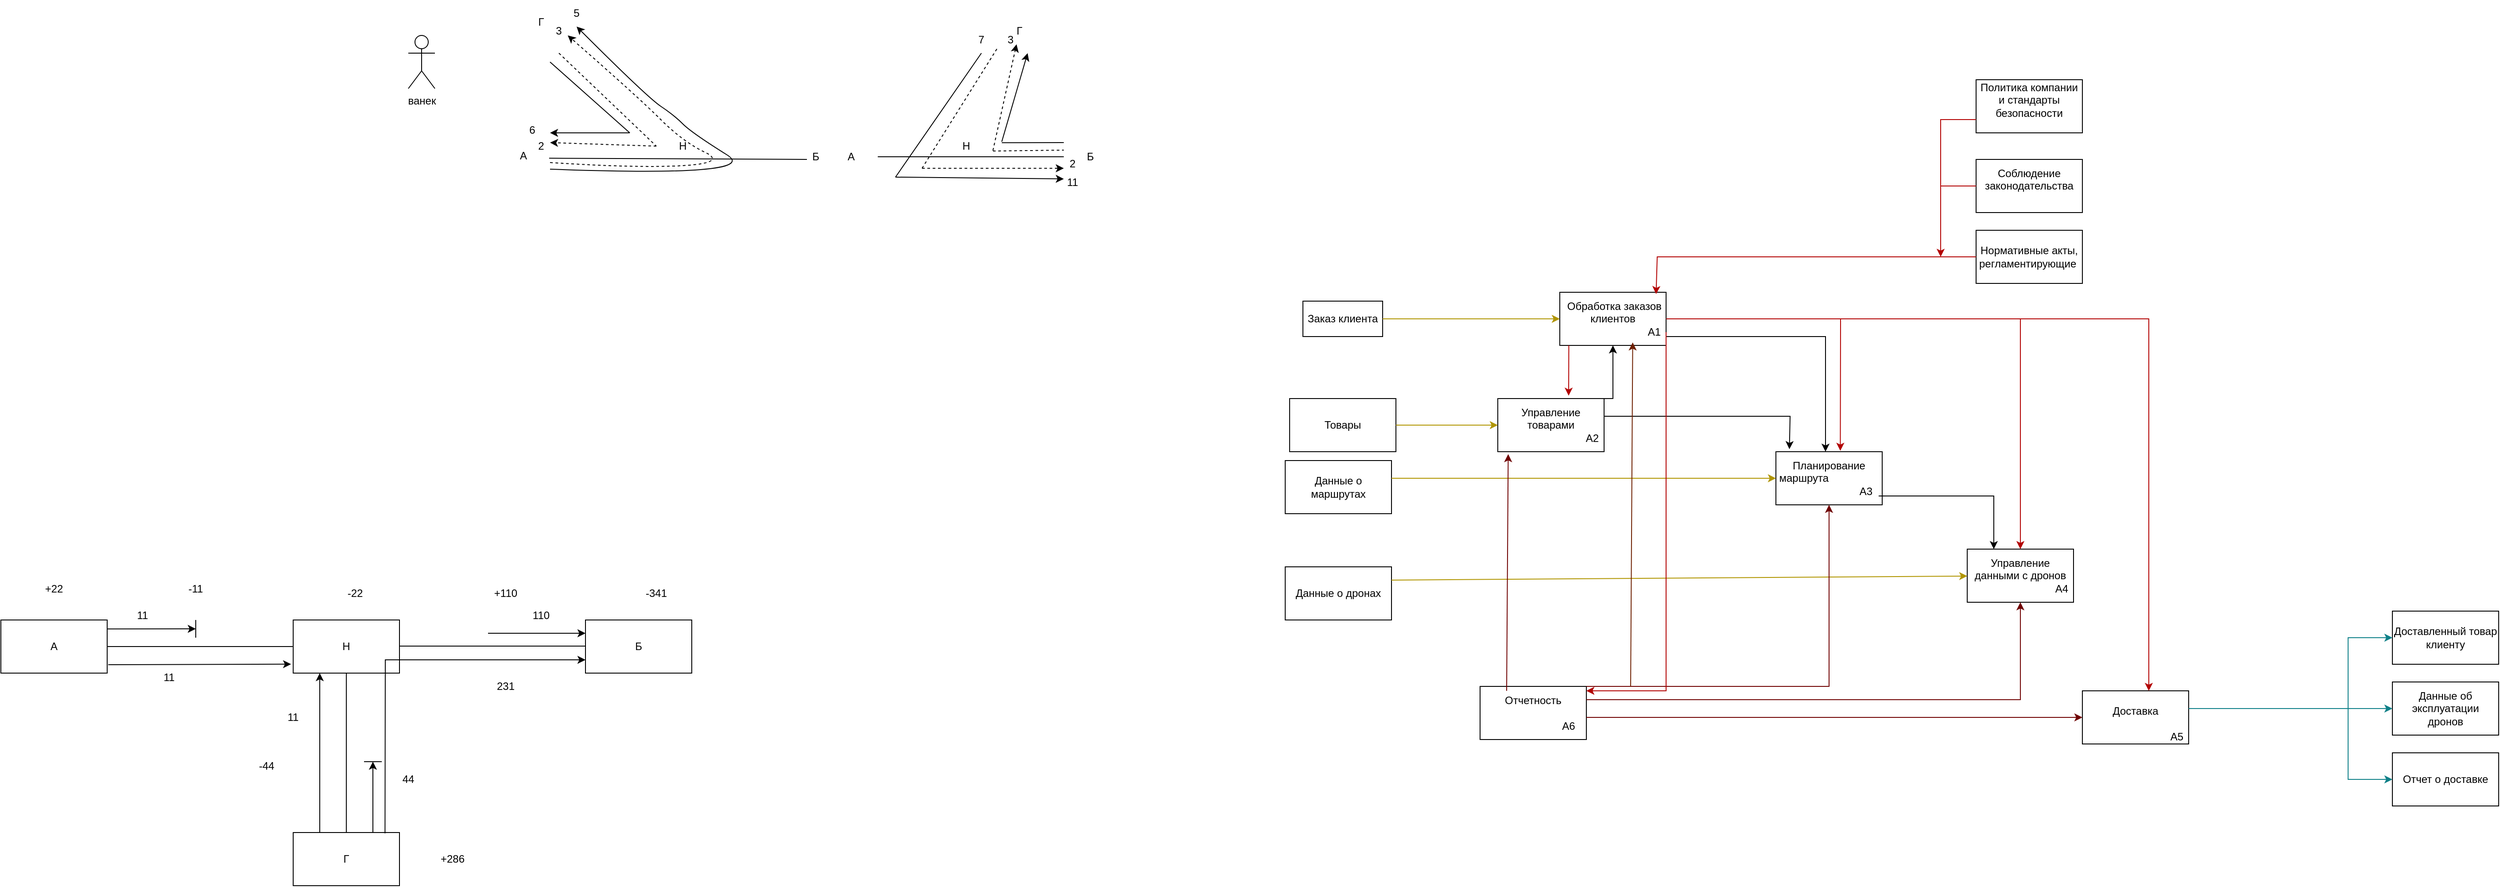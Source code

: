 <mxfile version="24.8.4">
  <diagram name="Страница — 1" id="MuMrje43AJ7VmmXHNSnh">
    <mxGraphModel dx="2704" dy="1744" grid="1" gridSize="10" guides="1" tooltips="1" connect="1" arrows="1" fold="1" page="1" pageScale="1" pageWidth="827" pageHeight="1169" math="0" shadow="0">
      <root>
        <mxCell id="0" />
        <mxCell id="1" parent="0" />
        <mxCell id="Tz0GKoGOuTxOf5YLzzDx-1" value="&amp;nbsp;Обработка заказов клиентов&lt;div&gt;&amp;nbsp; &amp;nbsp; &amp;nbsp; &amp;nbsp; &amp;nbsp; &amp;nbsp; &amp;nbsp; &amp;nbsp; &amp;nbsp; &amp;nbsp; &amp;nbsp; &amp;nbsp; &amp;nbsp; &amp;nbsp; А1&lt;/div&gt;" style="rounded=0;whiteSpace=wrap;html=1;" parent="1" vertex="1">
          <mxGeometry x="170" y="140" width="120" height="60" as="geometry" />
        </mxCell>
        <mxCell id="Tz0GKoGOuTxOf5YLzzDx-2" value="Управление товарами&lt;div&gt;&amp;nbsp; &amp;nbsp; &amp;nbsp; &amp;nbsp; &amp;nbsp; &amp;nbsp; &amp;nbsp; &amp;nbsp; &amp;nbsp; &amp;nbsp; &amp;nbsp; &amp;nbsp; &amp;nbsp; &amp;nbsp; А2&lt;/div&gt;" style="rounded=0;whiteSpace=wrap;html=1;" parent="1" vertex="1">
          <mxGeometry x="100" y="260" width="120" height="60" as="geometry" />
        </mxCell>
        <mxCell id="Tz0GKoGOuTxOf5YLzzDx-3" value="&lt;div&gt;Планирование маршрута&amp;nbsp; &amp;nbsp; &amp;nbsp; &amp;nbsp; &amp;nbsp; &amp;nbsp; &amp;nbsp; &amp;nbsp; &amp;nbsp; &amp;nbsp; &amp;nbsp; &amp;nbsp; &amp;nbsp;&lt;span style=&quot;white-space: pre;&quot;&gt;&#x9;&lt;/span&gt;&lt;span style=&quot;white-space: pre;&quot;&gt;&#x9;&lt;/span&gt;&lt;span style=&quot;white-space: pre;&quot;&gt;&#x9;&lt;/span&gt; А3&lt;/div&gt;" style="rounded=0;whiteSpace=wrap;html=1;" parent="1" vertex="1">
          <mxGeometry x="414" y="320" width="120" height="60" as="geometry" />
        </mxCell>
        <mxCell id="Tz0GKoGOuTxOf5YLzzDx-4" value="Управление данными с дронов&lt;div&gt;&amp;nbsp;&lt;span style=&quot;white-space: pre;&quot;&gt;&#x9;&lt;/span&gt;&lt;span style=&quot;white-space: pre;&quot;&gt;&#x9;&lt;/span&gt;&lt;span style=&quot;white-space: pre;&quot;&gt;&#x9;&lt;/span&gt;&amp;nbsp; &amp;nbsp; А4&lt;/div&gt;" style="rounded=0;whiteSpace=wrap;html=1;" parent="1" vertex="1">
          <mxGeometry x="630" y="430" width="120" height="60" as="geometry" />
        </mxCell>
        <mxCell id="Tz0GKoGOuTxOf5YLzzDx-5" value="Отчетность&lt;div&gt;&lt;br&gt;&lt;/div&gt;&lt;div&gt;&lt;span style=&quot;white-space: pre;&quot;&gt;&#x9;&lt;/span&gt;&lt;span style=&quot;white-space: pre;&quot;&gt;&#x9;&lt;/span&gt;&lt;span style=&quot;white-space: pre;&quot;&gt;&#x9;&lt;/span&gt;А6&lt;br&gt;&lt;/div&gt;" style="rounded=0;whiteSpace=wrap;html=1;" parent="1" vertex="1">
          <mxGeometry x="80" y="585" width="120" height="60" as="geometry" />
        </mxCell>
        <mxCell id="Tz0GKoGOuTxOf5YLzzDx-6" value="&lt;div&gt;&lt;br&gt;&lt;/div&gt;Доставка&lt;div&gt;&lt;br&gt;&lt;/div&gt;&lt;div&gt;&amp;nbsp; &amp;nbsp; &amp;nbsp; &amp;nbsp; &amp;nbsp; &amp;nbsp; &amp;nbsp; &amp;nbsp; &amp;nbsp; &amp;nbsp; &amp;nbsp; &amp;nbsp; &amp;nbsp; &amp;nbsp; А5&lt;/div&gt;" style="rounded=0;whiteSpace=wrap;html=1;" parent="1" vertex="1">
          <mxGeometry x="760" y="590" width="120" height="60" as="geometry" />
        </mxCell>
        <mxCell id="Tz0GKoGOuTxOf5YLzzDx-7" value="Соблюдение законодательства&lt;div&gt;&lt;span style=&quot;white-space: pre;&quot;&gt;&#x9;&lt;/span&gt;&lt;span style=&quot;white-space: pre;&quot;&gt;&#x9;&lt;/span&gt;&lt;span style=&quot;white-space: pre;&quot;&gt;&#x9;&lt;/span&gt;&lt;br&gt;&lt;/div&gt;" style="rounded=0;whiteSpace=wrap;html=1;" parent="1" vertex="1">
          <mxGeometry x="640" y="-10" width="120" height="60" as="geometry" />
        </mxCell>
        <mxCell id="Tz0GKoGOuTxOf5YLzzDx-8" value="Политика компании и стандарты безопасности&lt;div&gt;&lt;span style=&quot;white-space: pre;&quot;&gt;&#x9;&lt;/span&gt;&lt;span style=&quot;white-space: pre;&quot;&gt;&#x9;&lt;/span&gt;&lt;span style=&quot;white-space: pre;&quot;&gt;&#x9;&lt;/span&gt;&lt;br&gt;&lt;/div&gt;" style="rounded=0;whiteSpace=wrap;html=1;" parent="1" vertex="1">
          <mxGeometry x="640" y="-100" width="120" height="60" as="geometry" />
        </mxCell>
        <mxCell id="Tz0GKoGOuTxOf5YLzzDx-9" value="Заказ клиента" style="rounded=0;whiteSpace=wrap;html=1;" parent="1" vertex="1">
          <mxGeometry x="-120" y="150" width="90" height="40" as="geometry" />
        </mxCell>
        <mxCell id="Tz0GKoGOuTxOf5YLzzDx-10" value="" style="endArrow=classic;html=1;rounded=0;entryX=0;entryY=0.5;entryDx=0;entryDy=0;exitX=1;exitY=0.5;exitDx=0;exitDy=0;fillColor=#e3c800;strokeColor=#B09500;" parent="1" source="Tz0GKoGOuTxOf5YLzzDx-9" target="Tz0GKoGOuTxOf5YLzzDx-1" edge="1">
          <mxGeometry width="50" height="50" relative="1" as="geometry">
            <mxPoint x="100" y="210" as="sourcePoint" />
            <mxPoint x="150" y="160" as="targetPoint" />
          </mxGeometry>
        </mxCell>
        <mxCell id="Tz0GKoGOuTxOf5YLzzDx-11" value="Данные о маршрутах" style="rounded=0;whiteSpace=wrap;html=1;" parent="1" vertex="1">
          <mxGeometry x="-140" y="330" width="120" height="60" as="geometry" />
        </mxCell>
        <mxCell id="Tz0GKoGOuTxOf5YLzzDx-13" value="" style="endArrow=classic;html=1;rounded=0;exitX=0.5;exitY=0;exitDx=0;exitDy=0;" parent="1" source="Tz0GKoGOuTxOf5YLzzDx-2" target="Tz0GKoGOuTxOf5YLzzDx-1" edge="1">
          <mxGeometry width="50" height="50" relative="1" as="geometry">
            <mxPoint x="290" y="290" as="sourcePoint" />
            <mxPoint x="340" y="240" as="targetPoint" />
            <Array as="points">
              <mxPoint x="230" y="260" />
            </Array>
          </mxGeometry>
        </mxCell>
        <mxCell id="Tz0GKoGOuTxOf5YLzzDx-14" value="" style="endArrow=classic;html=1;rounded=0;" parent="1" edge="1">
          <mxGeometry width="50" height="50" relative="1" as="geometry">
            <mxPoint x="290" y="190" as="sourcePoint" />
            <mxPoint x="470" y="320" as="targetPoint" />
            <Array as="points">
              <mxPoint x="470" y="190" />
            </Array>
          </mxGeometry>
        </mxCell>
        <mxCell id="Tz0GKoGOuTxOf5YLzzDx-15" value="" style="endArrow=classic;html=1;rounded=0;entryX=0.127;entryY=-0.048;entryDx=0;entryDy=0;entryPerimeter=0;" parent="1" target="Tz0GKoGOuTxOf5YLzzDx-3" edge="1">
          <mxGeometry width="50" height="50" relative="1" as="geometry">
            <mxPoint x="220" y="280" as="sourcePoint" />
            <mxPoint x="370" y="190" as="targetPoint" />
            <Array as="points">
              <mxPoint x="430" y="280" />
            </Array>
          </mxGeometry>
        </mxCell>
        <mxCell id="Tz0GKoGOuTxOf5YLzzDx-16" value="Нормативные акты, регламентирующие&amp;nbsp;" style="rounded=0;whiteSpace=wrap;html=1;" parent="1" vertex="1">
          <mxGeometry x="640" y="70" width="120" height="60" as="geometry" />
        </mxCell>
        <mxCell id="Tz0GKoGOuTxOf5YLzzDx-17" value="" style="endArrow=classic;html=1;rounded=0;entryX=0.906;entryY=0.034;entryDx=0;entryDy=0;entryPerimeter=0;exitX=0;exitY=0.5;exitDx=0;exitDy=0;fillColor=#e51400;strokeColor=#B20000;" parent="1" source="Tz0GKoGOuTxOf5YLzzDx-16" target="Tz0GKoGOuTxOf5YLzzDx-1" edge="1">
          <mxGeometry width="50" height="50" relative="1" as="geometry">
            <mxPoint x="310" y="210" as="sourcePoint" />
            <mxPoint x="360" y="160" as="targetPoint" />
            <Array as="points">
              <mxPoint x="280" y="100" />
            </Array>
          </mxGeometry>
        </mxCell>
        <mxCell id="Tz0GKoGOuTxOf5YLzzDx-18" value="Данные о дронах" style="rounded=0;whiteSpace=wrap;html=1;" parent="1" vertex="1">
          <mxGeometry x="-140" y="450" width="120" height="60" as="geometry" />
        </mxCell>
        <mxCell id="Tz0GKoGOuTxOf5YLzzDx-19" value="Товары" style="rounded=0;whiteSpace=wrap;html=1;" parent="1" vertex="1">
          <mxGeometry x="-135" y="260" width="120" height="60" as="geometry" />
        </mxCell>
        <mxCell id="Tz0GKoGOuTxOf5YLzzDx-20" value="" style="endArrow=classic;html=1;rounded=0;entryX=0;entryY=0.5;entryDx=0;entryDy=0;exitX=1;exitY=0.5;exitDx=0;exitDy=0;fillColor=#e3c800;strokeColor=#B09500;" parent="1" source="Tz0GKoGOuTxOf5YLzzDx-19" target="Tz0GKoGOuTxOf5YLzzDx-2" edge="1">
          <mxGeometry width="50" height="50" relative="1" as="geometry">
            <mxPoint x="180" y="390" as="sourcePoint" />
            <mxPoint x="230" y="340" as="targetPoint" />
          </mxGeometry>
        </mxCell>
        <mxCell id="Tz0GKoGOuTxOf5YLzzDx-21" value="" style="endArrow=classic;html=1;rounded=0;entryX=0;entryY=0.5;entryDx=0;entryDy=0;fillColor=#e3c800;strokeColor=#B09500;" parent="1" target="Tz0GKoGOuTxOf5YLzzDx-3" edge="1">
          <mxGeometry width="50" height="50" relative="1" as="geometry">
            <mxPoint x="-20" y="350" as="sourcePoint" />
            <mxPoint x="260" y="330" as="targetPoint" />
          </mxGeometry>
        </mxCell>
        <mxCell id="Tz0GKoGOuTxOf5YLzzDx-22" value="" style="endArrow=classic;html=1;rounded=0;exitX=1;exitY=0.25;exitDx=0;exitDy=0;fillColor=#e3c800;strokeColor=#B09500;" parent="1" source="Tz0GKoGOuTxOf5YLzzDx-18" target="Tz0GKoGOuTxOf5YLzzDx-4" edge="1">
          <mxGeometry width="50" height="50" relative="1" as="geometry">
            <mxPoint x="210" y="380" as="sourcePoint" />
            <mxPoint x="260" y="330" as="targetPoint" />
          </mxGeometry>
        </mxCell>
        <mxCell id="Tz0GKoGOuTxOf5YLzzDx-23" value="" style="endArrow=classic;html=1;rounded=0;entryX=0.25;entryY=0;entryDx=0;entryDy=0;" parent="1" target="Tz0GKoGOuTxOf5YLzzDx-4" edge="1">
          <mxGeometry width="50" height="50" relative="1" as="geometry">
            <mxPoint x="530" y="370" as="sourcePoint" />
            <mxPoint x="530" y="290" as="targetPoint" />
            <Array as="points">
              <mxPoint x="660" y="370" />
            </Array>
          </mxGeometry>
        </mxCell>
        <mxCell id="Tz0GKoGOuTxOf5YLzzDx-24" value="" style="endArrow=classic;html=1;rounded=0;entryX=0.098;entryY=1.046;entryDx=0;entryDy=0;fillColor=#a20025;strokeColor=#6F0000;entryPerimeter=0;" parent="1" target="Tz0GKoGOuTxOf5YLzzDx-2" edge="1">
          <mxGeometry width="50" height="50" relative="1" as="geometry">
            <mxPoint x="110" y="590" as="sourcePoint" />
            <mxPoint x="330" y="380" as="targetPoint" />
          </mxGeometry>
        </mxCell>
        <mxCell id="Tz0GKoGOuTxOf5YLzzDx-26" value="" style="endArrow=classic;html=1;rounded=0;entryX=0.5;entryY=1;entryDx=0;entryDy=0;fillColor=#a20025;strokeColor=#6F0000;exitX=1;exitY=0.25;exitDx=0;exitDy=0;" parent="1" source="Tz0GKoGOuTxOf5YLzzDx-5" target="Tz0GKoGOuTxOf5YLzzDx-4" edge="1">
          <mxGeometry width="50" height="50" relative="1" as="geometry">
            <mxPoint x="220" y="600" as="sourcePoint" />
            <mxPoint x="370" y="380" as="targetPoint" />
            <Array as="points">
              <mxPoint x="690" y="600" />
            </Array>
          </mxGeometry>
        </mxCell>
        <mxCell id="Tz0GKoGOuTxOf5YLzzDx-27" value="" style="endArrow=classic;html=1;rounded=0;entryX=0.5;entryY=1;entryDx=0;entryDy=0;fillColor=#a20025;strokeColor=#6F0000;exitX=1;exitY=0;exitDx=0;exitDy=0;" parent="1" source="Tz0GKoGOuTxOf5YLzzDx-5" target="Tz0GKoGOuTxOf5YLzzDx-3" edge="1">
          <mxGeometry width="50" height="50" relative="1" as="geometry">
            <mxPoint x="170" y="580" as="sourcePoint" />
            <mxPoint x="370" y="380" as="targetPoint" />
            <Array as="points">
              <mxPoint x="474" y="585" />
            </Array>
          </mxGeometry>
        </mxCell>
        <mxCell id="Tz0GKoGOuTxOf5YLzzDx-30" value="" style="endArrow=classic;html=1;rounded=0;entryX=0;entryY=0.5;entryDx=0;entryDy=0;exitX=1;exitY=0.583;exitDx=0;exitDy=0;fillColor=#a20025;strokeColor=#6F0000;exitPerimeter=0;" parent="1" source="Tz0GKoGOuTxOf5YLzzDx-5" target="Tz0GKoGOuTxOf5YLzzDx-6" edge="1">
          <mxGeometry width="50" height="50" relative="1" as="geometry">
            <mxPoint x="280" y="460" as="sourcePoint" />
            <mxPoint x="330" y="410" as="targetPoint" />
          </mxGeometry>
        </mxCell>
        <mxCell id="Tz0GKoGOuTxOf5YLzzDx-32" value="" style="endArrow=classic;html=1;rounded=0;exitX=0;exitY=0.75;exitDx=0;exitDy=0;fillColor=#e51400;strokeColor=#B20000;" parent="1" source="Tz0GKoGOuTxOf5YLzzDx-8" edge="1">
          <mxGeometry width="50" height="50" relative="1" as="geometry">
            <mxPoint x="370" y="130" as="sourcePoint" />
            <mxPoint x="600" y="100" as="targetPoint" />
            <Array as="points">
              <mxPoint x="600" y="-55" />
            </Array>
          </mxGeometry>
        </mxCell>
        <mxCell id="Tz0GKoGOuTxOf5YLzzDx-33" value="" style="endArrow=classic;html=1;rounded=0;fillColor=#e51400;strokeColor=#B20000;entryX=0.606;entryY=-0.017;entryDx=0;entryDy=0;entryPerimeter=0;" parent="1" target="Tz0GKoGOuTxOf5YLzzDx-3" edge="1">
          <mxGeometry width="50" height="50" relative="1" as="geometry">
            <mxPoint x="290" y="170" as="sourcePoint" />
            <mxPoint x="480" y="300" as="targetPoint" />
            <Array as="points">
              <mxPoint x="390" y="170" />
              <mxPoint x="487" y="170" />
            </Array>
          </mxGeometry>
        </mxCell>
        <mxCell id="Tz0GKoGOuTxOf5YLzzDx-34" value="" style="endArrow=classic;html=1;rounded=0;entryX=1;entryY=0.5;entryDx=0;entryDy=0;fillColor=#e51400;strokeColor=#B20000;exitX=0.835;exitY=1.054;exitDx=0;exitDy=0;exitPerimeter=0;" parent="1" edge="1">
          <mxGeometry width="50" height="50" relative="1" as="geometry">
            <mxPoint x="180.2" y="200.0" as="sourcePoint" />
            <mxPoint x="180" y="256.76" as="targetPoint" />
          </mxGeometry>
        </mxCell>
        <mxCell id="Tz0GKoGOuTxOf5YLzzDx-35" value="" style="endArrow=classic;html=1;rounded=0;exitX=1;exitY=0.75;exitDx=0;exitDy=0;fillColor=#e51400;strokeColor=#B20000;" parent="1" source="Tz0GKoGOuTxOf5YLzzDx-1" edge="1">
          <mxGeometry width="50" height="50" relative="1" as="geometry">
            <mxPoint x="350" y="200" as="sourcePoint" />
            <mxPoint x="200" y="590" as="targetPoint" />
            <Array as="points">
              <mxPoint x="290" y="590" />
            </Array>
          </mxGeometry>
        </mxCell>
        <mxCell id="Tz0GKoGOuTxOf5YLzzDx-36" value="" style="endArrow=classic;html=1;rounded=0;entryX=0.5;entryY=0;entryDx=0;entryDy=0;exitX=1;exitY=0.5;exitDx=0;exitDy=0;fillColor=#e51400;strokeColor=#B20000;" parent="1" source="Tz0GKoGOuTxOf5YLzzDx-1" target="Tz0GKoGOuTxOf5YLzzDx-4" edge="1">
          <mxGeometry width="50" height="50" relative="1" as="geometry">
            <mxPoint x="300" y="260" as="sourcePoint" />
            <mxPoint x="350" y="210" as="targetPoint" />
            <Array as="points">
              <mxPoint x="690" y="170" />
            </Array>
          </mxGeometry>
        </mxCell>
        <mxCell id="Tz0GKoGOuTxOf5YLzzDx-37" value="" style="endArrow=classic;html=1;rounded=0;entryX=0.625;entryY=0.001;entryDx=0;entryDy=0;entryPerimeter=0;exitX=1;exitY=0.5;exitDx=0;exitDy=0;fillColor=#e51400;strokeColor=#B20000;" parent="1" source="Tz0GKoGOuTxOf5YLzzDx-1" target="Tz0GKoGOuTxOf5YLzzDx-6" edge="1">
          <mxGeometry width="50" height="50" relative="1" as="geometry">
            <mxPoint x="480" y="220" as="sourcePoint" />
            <mxPoint x="440" y="300" as="targetPoint" />
            <Array as="points">
              <mxPoint x="835" y="170" />
            </Array>
          </mxGeometry>
        </mxCell>
        <mxCell id="Tz0GKoGOuTxOf5YLzzDx-40" value="Доставленный товар клиенту" style="rounded=0;whiteSpace=wrap;html=1;" parent="1" vertex="1">
          <mxGeometry x="1110" y="500" width="120" height="60" as="geometry" />
        </mxCell>
        <mxCell id="Tz0GKoGOuTxOf5YLzzDx-41" value="Данные об эксплуатации дронов" style="rounded=0;whiteSpace=wrap;html=1;" parent="1" vertex="1">
          <mxGeometry x="1110" y="580" width="120" height="60" as="geometry" />
        </mxCell>
        <mxCell id="Tz0GKoGOuTxOf5YLzzDx-42" value="Отчет о доставке" style="rounded=0;whiteSpace=wrap;html=1;" parent="1" vertex="1">
          <mxGeometry x="1110" y="660" width="120" height="60" as="geometry" />
        </mxCell>
        <mxCell id="Tz0GKoGOuTxOf5YLzzDx-45" value="" style="endArrow=none;html=1;rounded=0;entryX=0;entryY=0.5;entryDx=0;entryDy=0;fillColor=#e51400;strokeColor=#B20000;" parent="1" target="Tz0GKoGOuTxOf5YLzzDx-7" edge="1">
          <mxGeometry width="50" height="50" relative="1" as="geometry">
            <mxPoint x="600" y="20" as="sourcePoint" />
            <mxPoint x="470" y="160" as="targetPoint" />
          </mxGeometry>
        </mxCell>
        <mxCell id="Tz0GKoGOuTxOf5YLzzDx-47" value="" style="endArrow=none;html=1;rounded=0;fillColor=#b0e3e6;strokeColor=#0e8088;" parent="1" edge="1">
          <mxGeometry width="50" height="50" relative="1" as="geometry">
            <mxPoint x="880" y="610" as="sourcePoint" />
            <mxPoint x="1060" y="610" as="targetPoint" />
          </mxGeometry>
        </mxCell>
        <mxCell id="Tz0GKoGOuTxOf5YLzzDx-48" value="" style="endArrow=classic;html=1;rounded=0;fillColor=#b0e3e6;strokeColor=#0e8088;" parent="1" edge="1">
          <mxGeometry width="50" height="50" relative="1" as="geometry">
            <mxPoint x="1060" y="610" as="sourcePoint" />
            <mxPoint x="1110" y="530" as="targetPoint" />
            <Array as="points">
              <mxPoint x="1060" y="530" />
            </Array>
          </mxGeometry>
        </mxCell>
        <mxCell id="Tz0GKoGOuTxOf5YLzzDx-49" value="" style="endArrow=classic;html=1;rounded=0;entryX=0;entryY=0.5;entryDx=0;entryDy=0;fillColor=#b0e3e6;strokeColor=#0e8088;" parent="1" target="Tz0GKoGOuTxOf5YLzzDx-42" edge="1">
          <mxGeometry width="50" height="50" relative="1" as="geometry">
            <mxPoint x="1060" y="610" as="sourcePoint" />
            <mxPoint x="680" y="480" as="targetPoint" />
            <Array as="points">
              <mxPoint x="1060" y="690" />
            </Array>
          </mxGeometry>
        </mxCell>
        <mxCell id="Tz0GKoGOuTxOf5YLzzDx-50" value="" style="endArrow=classic;html=1;rounded=0;entryX=0;entryY=0.5;entryDx=0;entryDy=0;fillColor=#b0e3e6;strokeColor=#0e8088;" parent="1" target="Tz0GKoGOuTxOf5YLzzDx-41" edge="1">
          <mxGeometry width="50" height="50" relative="1" as="geometry">
            <mxPoint x="1060" y="610" as="sourcePoint" />
            <mxPoint x="680" y="480" as="targetPoint" />
          </mxGeometry>
        </mxCell>
        <mxCell id="Tz0GKoGOuTxOf5YLzzDx-52" value="" style="endArrow=classic;html=1;rounded=0;entryX=0.686;entryY=0.944;entryDx=0;entryDy=0;fillColor=#a0522d;strokeColor=#6D1F00;entryPerimeter=0;" parent="1" target="Tz0GKoGOuTxOf5YLzzDx-1" edge="1">
          <mxGeometry width="50" height="50" relative="1" as="geometry">
            <mxPoint x="250" y="585" as="sourcePoint" />
            <mxPoint x="400" y="340" as="targetPoint" />
          </mxGeometry>
        </mxCell>
        <mxCell id="xBPvcVxRMxbwOazYFGJY-1" value="Н" style="rounded=0;whiteSpace=wrap;html=1;" vertex="1" parent="1">
          <mxGeometry x="-1260" y="510" width="120" height="60" as="geometry" />
        </mxCell>
        <mxCell id="xBPvcVxRMxbwOazYFGJY-2" value="А" style="rounded=0;whiteSpace=wrap;html=1;" vertex="1" parent="1">
          <mxGeometry x="-1590" y="510" width="120" height="60" as="geometry" />
        </mxCell>
        <mxCell id="xBPvcVxRMxbwOazYFGJY-3" value="Б" style="rounded=0;whiteSpace=wrap;html=1;" vertex="1" parent="1">
          <mxGeometry x="-930" y="510" width="120" height="60" as="geometry" />
        </mxCell>
        <mxCell id="xBPvcVxRMxbwOazYFGJY-4" value="Г" style="rounded=0;whiteSpace=wrap;html=1;" vertex="1" parent="1">
          <mxGeometry x="-1260" y="750" width="120" height="60" as="geometry" />
        </mxCell>
        <mxCell id="xBPvcVxRMxbwOazYFGJY-5" value="" style="endArrow=none;html=1;rounded=0;exitX=1;exitY=0.5;exitDx=0;exitDy=0;entryX=0;entryY=0.5;entryDx=0;entryDy=0;" edge="1" parent="1" source="xBPvcVxRMxbwOazYFGJY-2" target="xBPvcVxRMxbwOazYFGJY-1">
          <mxGeometry width="50" height="50" relative="1" as="geometry">
            <mxPoint x="-1210" y="540" as="sourcePoint" />
            <mxPoint x="-1160" y="490" as="targetPoint" />
          </mxGeometry>
        </mxCell>
        <mxCell id="xBPvcVxRMxbwOazYFGJY-7" value="" style="endArrow=none;html=1;rounded=0;exitX=1;exitY=0.5;exitDx=0;exitDy=0;entryX=0;entryY=0.5;entryDx=0;entryDy=0;" edge="1" parent="1">
          <mxGeometry width="50" height="50" relative="1" as="geometry">
            <mxPoint x="-1140" y="539.5" as="sourcePoint" />
            <mxPoint x="-930" y="539.5" as="targetPoint" />
          </mxGeometry>
        </mxCell>
        <mxCell id="xBPvcVxRMxbwOazYFGJY-8" value="" style="endArrow=none;html=1;rounded=0;exitX=0.5;exitY=1;exitDx=0;exitDy=0;" edge="1" parent="1" source="xBPvcVxRMxbwOazYFGJY-1">
          <mxGeometry width="50" height="50" relative="1" as="geometry">
            <mxPoint x="-1130" y="549.5" as="sourcePoint" />
            <mxPoint x="-1200" y="750" as="targetPoint" />
          </mxGeometry>
        </mxCell>
        <mxCell id="xBPvcVxRMxbwOazYFGJY-9" value="+286" style="text;html=1;align=center;verticalAlign=middle;whiteSpace=wrap;rounded=0;" vertex="1" parent="1">
          <mxGeometry x="-1110" y="765" width="60" height="30" as="geometry" />
        </mxCell>
        <mxCell id="xBPvcVxRMxbwOazYFGJY-10" value="-341" style="text;html=1;align=center;verticalAlign=middle;whiteSpace=wrap;rounded=0;" vertex="1" parent="1">
          <mxGeometry x="-880" y="465" width="60" height="30" as="geometry" />
        </mxCell>
        <mxCell id="xBPvcVxRMxbwOazYFGJY-11" value="+22" style="text;html=1;align=center;verticalAlign=middle;whiteSpace=wrap;rounded=0;" vertex="1" parent="1">
          <mxGeometry x="-1560" y="460" width="60" height="30" as="geometry" />
        </mxCell>
        <mxCell id="xBPvcVxRMxbwOazYFGJY-12" value="-22" style="text;html=1;align=center;verticalAlign=middle;whiteSpace=wrap;rounded=0;" vertex="1" parent="1">
          <mxGeometry x="-1220" y="465" width="60" height="30" as="geometry" />
        </mxCell>
        <mxCell id="xBPvcVxRMxbwOazYFGJY-13" value="-11" style="text;html=1;align=center;verticalAlign=middle;whiteSpace=wrap;rounded=0;" vertex="1" parent="1">
          <mxGeometry x="-1400" y="460" width="60" height="30" as="geometry" />
        </mxCell>
        <mxCell id="xBPvcVxRMxbwOazYFGJY-14" value="+110" style="text;html=1;align=center;verticalAlign=middle;whiteSpace=wrap;rounded=0;" vertex="1" parent="1">
          <mxGeometry x="-1050" y="465" width="60" height="30" as="geometry" />
        </mxCell>
        <mxCell id="xBPvcVxRMxbwOazYFGJY-15" value="-44" style="text;html=1;align=center;verticalAlign=middle;whiteSpace=wrap;rounded=0;" vertex="1" parent="1">
          <mxGeometry x="-1320" y="660" width="60" height="30" as="geometry" />
        </mxCell>
        <mxCell id="xBPvcVxRMxbwOazYFGJY-16" value="" style="endArrow=classic;html=1;rounded=0;exitX=0.75;exitY=0;exitDx=0;exitDy=0;" edge="1" parent="1" source="xBPvcVxRMxbwOazYFGJY-4">
          <mxGeometry width="50" height="50" relative="1" as="geometry">
            <mxPoint x="-1170" y="720" as="sourcePoint" />
            <mxPoint x="-1170" y="670" as="targetPoint" />
          </mxGeometry>
        </mxCell>
        <mxCell id="xBPvcVxRMxbwOazYFGJY-17" value="" style="endArrow=none;html=1;rounded=0;" edge="1" parent="1">
          <mxGeometry width="50" height="50" relative="1" as="geometry">
            <mxPoint x="-1180" y="670" as="sourcePoint" />
            <mxPoint x="-1160" y="670" as="targetPoint" />
          </mxGeometry>
        </mxCell>
        <mxCell id="xBPvcVxRMxbwOazYFGJY-18" value="44" style="text;html=1;align=center;verticalAlign=middle;whiteSpace=wrap;rounded=0;" vertex="1" parent="1">
          <mxGeometry x="-1160" y="675" width="60" height="30" as="geometry" />
        </mxCell>
        <mxCell id="xBPvcVxRMxbwOazYFGJY-19" value="" style="endArrow=classic;html=1;rounded=0;exitX=0.25;exitY=0;exitDx=0;exitDy=0;entryX=0.25;entryY=1;entryDx=0;entryDy=0;" edge="1" parent="1" source="xBPvcVxRMxbwOazYFGJY-4" target="xBPvcVxRMxbwOazYFGJY-1">
          <mxGeometry width="50" height="50" relative="1" as="geometry">
            <mxPoint x="-1260" y="690" as="sourcePoint" />
            <mxPoint x="-1210" y="640" as="targetPoint" />
          </mxGeometry>
        </mxCell>
        <mxCell id="xBPvcVxRMxbwOazYFGJY-20" value="11" style="text;html=1;align=center;verticalAlign=middle;whiteSpace=wrap;rounded=0;" vertex="1" parent="1">
          <mxGeometry x="-1290" y="605" width="60" height="30" as="geometry" />
        </mxCell>
        <mxCell id="xBPvcVxRMxbwOazYFGJY-21" value="" style="endArrow=classic;html=1;rounded=0;entryX=0;entryY=0.75;entryDx=0;entryDy=0;exitX=0.864;exitY=0.014;exitDx=0;exitDy=0;exitPerimeter=0;" edge="1" parent="1" source="xBPvcVxRMxbwOazYFGJY-4" target="xBPvcVxRMxbwOazYFGJY-3">
          <mxGeometry width="50" height="50" relative="1" as="geometry">
            <mxPoint x="-1160" y="770" as="sourcePoint" />
            <mxPoint x="-1110" y="720" as="targetPoint" />
            <Array as="points">
              <mxPoint x="-1156" y="555" />
            </Array>
          </mxGeometry>
        </mxCell>
        <mxCell id="xBPvcVxRMxbwOazYFGJY-22" value="231" style="text;html=1;align=center;verticalAlign=middle;whiteSpace=wrap;rounded=0;" vertex="1" parent="1">
          <mxGeometry x="-1050" y="570" width="60" height="30" as="geometry" />
        </mxCell>
        <mxCell id="xBPvcVxRMxbwOazYFGJY-23" value="" style="endArrow=classic;html=1;rounded=0;entryX=0;entryY=0.25;entryDx=0;entryDy=0;" edge="1" parent="1" target="xBPvcVxRMxbwOazYFGJY-3">
          <mxGeometry width="50" height="50" relative="1" as="geometry">
            <mxPoint x="-1040" y="525" as="sourcePoint" />
            <mxPoint x="-1010" y="510" as="targetPoint" />
          </mxGeometry>
        </mxCell>
        <mxCell id="xBPvcVxRMxbwOazYFGJY-24" value="110" style="text;html=1;align=center;verticalAlign=middle;whiteSpace=wrap;rounded=0;" vertex="1" parent="1">
          <mxGeometry x="-1010" y="490" width="60" height="30" as="geometry" />
        </mxCell>
        <mxCell id="xBPvcVxRMxbwOazYFGJY-25" value="" style="endArrow=classic;html=1;rounded=0;exitX=0.997;exitY=0.169;exitDx=0;exitDy=0;exitPerimeter=0;" edge="1" parent="1" source="xBPvcVxRMxbwOazYFGJY-2">
          <mxGeometry width="50" height="50" relative="1" as="geometry">
            <mxPoint x="-1460" y="550" as="sourcePoint" />
            <mxPoint x="-1370" y="520" as="targetPoint" />
          </mxGeometry>
        </mxCell>
        <mxCell id="xBPvcVxRMxbwOazYFGJY-26" value="" style="endArrow=none;html=1;rounded=0;" edge="1" parent="1">
          <mxGeometry width="50" height="50" relative="1" as="geometry">
            <mxPoint x="-1370" y="530" as="sourcePoint" />
            <mxPoint x="-1370" y="510" as="targetPoint" />
          </mxGeometry>
        </mxCell>
        <mxCell id="xBPvcVxRMxbwOazYFGJY-27" value="" style="endArrow=classic;html=1;rounded=0;exitX=1.01;exitY=0.841;exitDx=0;exitDy=0;exitPerimeter=0;entryX=-0.02;entryY=0.832;entryDx=0;entryDy=0;entryPerimeter=0;" edge="1" parent="1" source="xBPvcVxRMxbwOazYFGJY-2" target="xBPvcVxRMxbwOazYFGJY-1">
          <mxGeometry width="50" height="50" relative="1" as="geometry">
            <mxPoint x="-1450" y="590" as="sourcePoint" />
            <mxPoint x="-1400" y="540" as="targetPoint" />
          </mxGeometry>
        </mxCell>
        <mxCell id="xBPvcVxRMxbwOazYFGJY-28" value="11" style="text;html=1;align=center;verticalAlign=middle;whiteSpace=wrap;rounded=0;" vertex="1" parent="1">
          <mxGeometry x="-1460" y="490" width="60" height="30" as="geometry" />
        </mxCell>
        <mxCell id="xBPvcVxRMxbwOazYFGJY-29" value="11" style="text;html=1;align=center;verticalAlign=middle;whiteSpace=wrap;rounded=0;" vertex="1" parent="1">
          <mxGeometry x="-1430" y="560" width="60" height="30" as="geometry" />
        </mxCell>
        <mxCell id="xBPvcVxRMxbwOazYFGJY-119" value="А" style="text;html=1;align=center;verticalAlign=middle;whiteSpace=wrap;rounded=0;" vertex="1" parent="1">
          <mxGeometry x="-1030" y="-29" width="60" height="30" as="geometry" />
        </mxCell>
        <mxCell id="xBPvcVxRMxbwOazYFGJY-120" value="Н" style="text;html=1;align=center;verticalAlign=middle;whiteSpace=wrap;rounded=0;" vertex="1" parent="1">
          <mxGeometry x="-850" y="-40" width="60" height="30" as="geometry" />
        </mxCell>
        <mxCell id="xBPvcVxRMxbwOazYFGJY-121" value="Б" style="text;html=1;align=center;verticalAlign=middle;whiteSpace=wrap;rounded=0;" vertex="1" parent="1">
          <mxGeometry x="-700" y="-28" width="60" height="30" as="geometry" />
        </mxCell>
        <mxCell id="xBPvcVxRMxbwOazYFGJY-122" value="" style="endArrow=none;html=1;rounded=0;exitX=0.983;exitY=0.588;exitDx=0;exitDy=0;exitPerimeter=0;" edge="1" parent="1" source="xBPvcVxRMxbwOazYFGJY-119">
          <mxGeometry width="50" height="50" relative="1" as="geometry">
            <mxPoint x="-970" y="-14" as="sourcePoint" />
            <mxPoint x="-680" y="-10" as="targetPoint" />
          </mxGeometry>
        </mxCell>
        <mxCell id="xBPvcVxRMxbwOazYFGJY-123" value="" style="curved=1;endArrow=classic;html=1;rounded=0;exitX=1;exitY=1;exitDx=0;exitDy=0;" edge="1" parent="1" source="xBPvcVxRMxbwOazYFGJY-119">
          <mxGeometry width="50" height="50" relative="1" as="geometry">
            <mxPoint x="-870" y="-30" as="sourcePoint" />
            <mxPoint x="-940" y="-160" as="targetPoint" />
            <Array as="points">
              <mxPoint x="-730" y="10" />
              <mxPoint x="-810" y="-40" />
              <mxPoint x="-830" y="-60" />
              <mxPoint x="-860" y="-80" />
            </Array>
          </mxGeometry>
        </mxCell>
        <mxCell id="xBPvcVxRMxbwOazYFGJY-124" value="" style="curved=1;endArrow=classic;html=1;rounded=0;dashed=1;exitX=1;exitY=0.75;exitDx=0;exitDy=0;" edge="1" parent="1" source="xBPvcVxRMxbwOazYFGJY-119">
          <mxGeometry width="50" height="50" relative="1" as="geometry">
            <mxPoint x="-870" y="-30" as="sourcePoint" />
            <mxPoint x="-950" y="-150" as="targetPoint" />
            <Array as="points">
              <mxPoint x="-870" />
              <mxPoint x="-770" y="-6" />
              <mxPoint x="-820" y="-30" />
              <mxPoint x="-870" y="-80" />
            </Array>
          </mxGeometry>
        </mxCell>
        <mxCell id="xBPvcVxRMxbwOazYFGJY-126" value="Г" style="text;html=1;align=center;verticalAlign=middle;whiteSpace=wrap;rounded=0;" vertex="1" parent="1">
          <mxGeometry x="-1010" y="-180" width="60" height="30" as="geometry" />
        </mxCell>
        <mxCell id="xBPvcVxRMxbwOazYFGJY-131" value="" style="endArrow=none;html=1;rounded=0;entryX=0;entryY=0.5;entryDx=0;entryDy=0;dashed=1;" edge="1" parent="1" target="xBPvcVxRMxbwOazYFGJY-120">
          <mxGeometry width="50" height="50" relative="1" as="geometry">
            <mxPoint x="-960" y="-130" as="sourcePoint" />
            <mxPoint x="-820" y="-80" as="targetPoint" />
          </mxGeometry>
        </mxCell>
        <mxCell id="xBPvcVxRMxbwOazYFGJY-132" value="" style="endArrow=classic;html=1;rounded=0;exitX=0;exitY=0.5;exitDx=0;exitDy=0;entryX=1;entryY=0;entryDx=0;entryDy=0;dashed=1;" edge="1" parent="1" source="xBPvcVxRMxbwOazYFGJY-120" target="xBPvcVxRMxbwOazYFGJY-119">
          <mxGeometry width="50" height="50" relative="1" as="geometry">
            <mxPoint x="-870" y="-30" as="sourcePoint" />
            <mxPoint x="-820" y="-80" as="targetPoint" />
          </mxGeometry>
        </mxCell>
        <mxCell id="xBPvcVxRMxbwOazYFGJY-133" value="" style="endArrow=classic;html=1;rounded=0;exitX=0;exitY=0.75;exitDx=0;exitDy=0;" edge="1" parent="1">
          <mxGeometry width="50" height="50" relative="1" as="geometry">
            <mxPoint x="-880" y="-40" as="sourcePoint" />
            <mxPoint x="-970" y="-40" as="targetPoint" />
          </mxGeometry>
        </mxCell>
        <mxCell id="xBPvcVxRMxbwOazYFGJY-134" value="" style="endArrow=none;html=1;rounded=0;" edge="1" parent="1">
          <mxGeometry width="50" height="50" relative="1" as="geometry">
            <mxPoint x="-880" y="-40" as="sourcePoint" />
            <mxPoint x="-970" y="-120" as="targetPoint" />
          </mxGeometry>
        </mxCell>
        <mxCell id="xBPvcVxRMxbwOazYFGJY-135" value="А" style="text;html=1;align=center;verticalAlign=middle;whiteSpace=wrap;rounded=0;" vertex="1" parent="1">
          <mxGeometry x="-660" y="-28" width="60" height="30" as="geometry" />
        </mxCell>
        <mxCell id="xBPvcVxRMxbwOazYFGJY-136" value="Н" style="text;html=1;align=center;verticalAlign=middle;whiteSpace=wrap;rounded=0;" vertex="1" parent="1">
          <mxGeometry x="-530" y="-40" width="60" height="30" as="geometry" />
        </mxCell>
        <mxCell id="xBPvcVxRMxbwOazYFGJY-137" value="Б" style="text;html=1;align=center;verticalAlign=middle;whiteSpace=wrap;rounded=0;" vertex="1" parent="1">
          <mxGeometry x="-390" y="-28" width="60" height="30" as="geometry" />
        </mxCell>
        <mxCell id="xBPvcVxRMxbwOazYFGJY-138" value="Г" style="text;html=1;align=center;verticalAlign=middle;whiteSpace=wrap;rounded=0;" vertex="1" parent="1">
          <mxGeometry x="-470" y="-170" width="60" height="30" as="geometry" />
        </mxCell>
        <mxCell id="xBPvcVxRMxbwOazYFGJY-139" value="" style="endArrow=none;html=1;rounded=0;exitX=1;exitY=0.5;exitDx=0;exitDy=0;" edge="1" parent="1" source="xBPvcVxRMxbwOazYFGJY-135" target="xBPvcVxRMxbwOazYFGJY-137">
          <mxGeometry width="50" height="50" relative="1" as="geometry">
            <mxPoint x="-660" y="-120" as="sourcePoint" />
            <mxPoint x="-610" y="-170" as="targetPoint" />
          </mxGeometry>
        </mxCell>
        <mxCell id="xBPvcVxRMxbwOazYFGJY-140" value="" style="endArrow=none;html=1;rounded=0;entryX=0;entryY=0.25;entryDx=0;entryDy=0;exitX=1.001;exitY=0.684;exitDx=0;exitDy=0;exitPerimeter=0;dashed=1;" edge="1" parent="1" source="xBPvcVxRMxbwOazYFGJY-136" target="xBPvcVxRMxbwOazYFGJY-137">
          <mxGeometry width="50" height="50" relative="1" as="geometry">
            <mxPoint x="-610" y="-160" as="sourcePoint" />
            <mxPoint x="-560" y="-210" as="targetPoint" />
          </mxGeometry>
        </mxCell>
        <mxCell id="xBPvcVxRMxbwOazYFGJY-141" value="" style="endArrow=classic;html=1;rounded=0;dashed=1;" edge="1" parent="1" target="xBPvcVxRMxbwOazYFGJY-138">
          <mxGeometry width="50" height="50" relative="1" as="geometry">
            <mxPoint x="-470" y="-20" as="sourcePoint" />
            <mxPoint x="-450" y="-120" as="targetPoint" />
          </mxGeometry>
        </mxCell>
        <mxCell id="xBPvcVxRMxbwOazYFGJY-142" value="" style="endArrow=none;html=1;rounded=0;entryX=0;entryY=0.095;entryDx=0;entryDy=0;entryPerimeter=0;" edge="1" parent="1">
          <mxGeometry width="50" height="50" relative="1" as="geometry">
            <mxPoint x="-460" y="-28.85" as="sourcePoint" />
            <mxPoint x="-390" y="-29.0" as="targetPoint" />
          </mxGeometry>
        </mxCell>
        <mxCell id="xBPvcVxRMxbwOazYFGJY-143" value="" style="endArrow=classic;html=1;rounded=0;entryX=0.653;entryY=1.038;entryDx=0;entryDy=0;entryPerimeter=0;" edge="1" parent="1">
          <mxGeometry width="50" height="50" relative="1" as="geometry">
            <mxPoint x="-460" y="-30" as="sourcePoint" />
            <mxPoint x="-430.82" y="-130.0" as="targetPoint" />
          </mxGeometry>
        </mxCell>
        <mxCell id="xBPvcVxRMxbwOazYFGJY-144" value="" style="endArrow=none;html=1;rounded=0;entryX=0.095;entryY=1.11;entryDx=0;entryDy=0;entryPerimeter=0;dashed=1;" edge="1" parent="1" target="xBPvcVxRMxbwOazYFGJY-138">
          <mxGeometry width="50" height="50" relative="1" as="geometry">
            <mxPoint x="-550" as="sourcePoint" />
            <mxPoint x="-490" y="-180" as="targetPoint" />
          </mxGeometry>
        </mxCell>
        <mxCell id="xBPvcVxRMxbwOazYFGJY-145" value="" style="endArrow=none;html=1;rounded=0;entryX=0.095;entryY=1.11;entryDx=0;entryDy=0;entryPerimeter=0;" edge="1" parent="1">
          <mxGeometry width="50" height="50" relative="1" as="geometry">
            <mxPoint x="-580" y="10" as="sourcePoint" />
            <mxPoint x="-483" y="-130" as="targetPoint" />
          </mxGeometry>
        </mxCell>
        <mxCell id="xBPvcVxRMxbwOazYFGJY-146" value="" style="endArrow=classic;html=1;rounded=0;dashed=1;" edge="1" parent="1">
          <mxGeometry width="50" height="50" relative="1" as="geometry">
            <mxPoint x="-550" as="sourcePoint" />
            <mxPoint x="-390" as="targetPoint" />
          </mxGeometry>
        </mxCell>
        <mxCell id="xBPvcVxRMxbwOazYFGJY-147" value="" style="endArrow=classic;html=1;rounded=0;" edge="1" parent="1">
          <mxGeometry width="50" height="50" relative="1" as="geometry">
            <mxPoint x="-580" y="10" as="sourcePoint" />
            <mxPoint x="-390" y="12" as="targetPoint" />
          </mxGeometry>
        </mxCell>
        <mxCell id="xBPvcVxRMxbwOazYFGJY-148" value="ванек" style="shape=umlActor;verticalLabelPosition=bottom;verticalAlign=top;html=1;outlineConnect=0;" vertex="1" parent="1">
          <mxGeometry x="-1130" y="-150" width="30" height="60" as="geometry" />
        </mxCell>
        <mxCell id="xBPvcVxRMxbwOazYFGJY-149" value="3" style="text;html=1;align=center;verticalAlign=middle;whiteSpace=wrap;rounded=0;" vertex="1" parent="1">
          <mxGeometry x="-990" y="-170" width="60" height="30" as="geometry" />
        </mxCell>
        <mxCell id="xBPvcVxRMxbwOazYFGJY-150" value="2" style="text;html=1;align=center;verticalAlign=middle;whiteSpace=wrap;rounded=0;" vertex="1" parent="1">
          <mxGeometry x="-1010" y="-40" width="60" height="30" as="geometry" />
        </mxCell>
        <mxCell id="xBPvcVxRMxbwOazYFGJY-151" value="5" style="text;html=1;align=center;verticalAlign=middle;whiteSpace=wrap;rounded=0;" vertex="1" parent="1">
          <mxGeometry x="-970" y="-190" width="60" height="30" as="geometry" />
        </mxCell>
        <mxCell id="xBPvcVxRMxbwOazYFGJY-152" value="6" style="text;html=1;align=center;verticalAlign=middle;whiteSpace=wrap;rounded=0;" vertex="1" parent="1">
          <mxGeometry x="-1020" y="-58" width="60" height="30" as="geometry" />
        </mxCell>
        <mxCell id="xBPvcVxRMxbwOazYFGJY-153" value="3" style="text;html=1;align=center;verticalAlign=middle;whiteSpace=wrap;rounded=0;" vertex="1" parent="1">
          <mxGeometry x="-480" y="-160" width="60" height="30" as="geometry" />
        </mxCell>
        <mxCell id="xBPvcVxRMxbwOazYFGJY-154" value="2" style="text;html=1;align=center;verticalAlign=middle;whiteSpace=wrap;rounded=0;" vertex="1" parent="1">
          <mxGeometry x="-410" y="-20" width="60" height="30" as="geometry" />
        </mxCell>
        <mxCell id="xBPvcVxRMxbwOazYFGJY-155" value="7" style="text;html=1;align=center;verticalAlign=middle;whiteSpace=wrap;rounded=0;" vertex="1" parent="1">
          <mxGeometry x="-513" y="-160" width="60" height="30" as="geometry" />
        </mxCell>
        <mxCell id="xBPvcVxRMxbwOazYFGJY-156" value="11" style="text;html=1;align=center;verticalAlign=middle;whiteSpace=wrap;rounded=0;" vertex="1" parent="1">
          <mxGeometry x="-410" y="1" width="60" height="30" as="geometry" />
        </mxCell>
      </root>
    </mxGraphModel>
  </diagram>
</mxfile>
